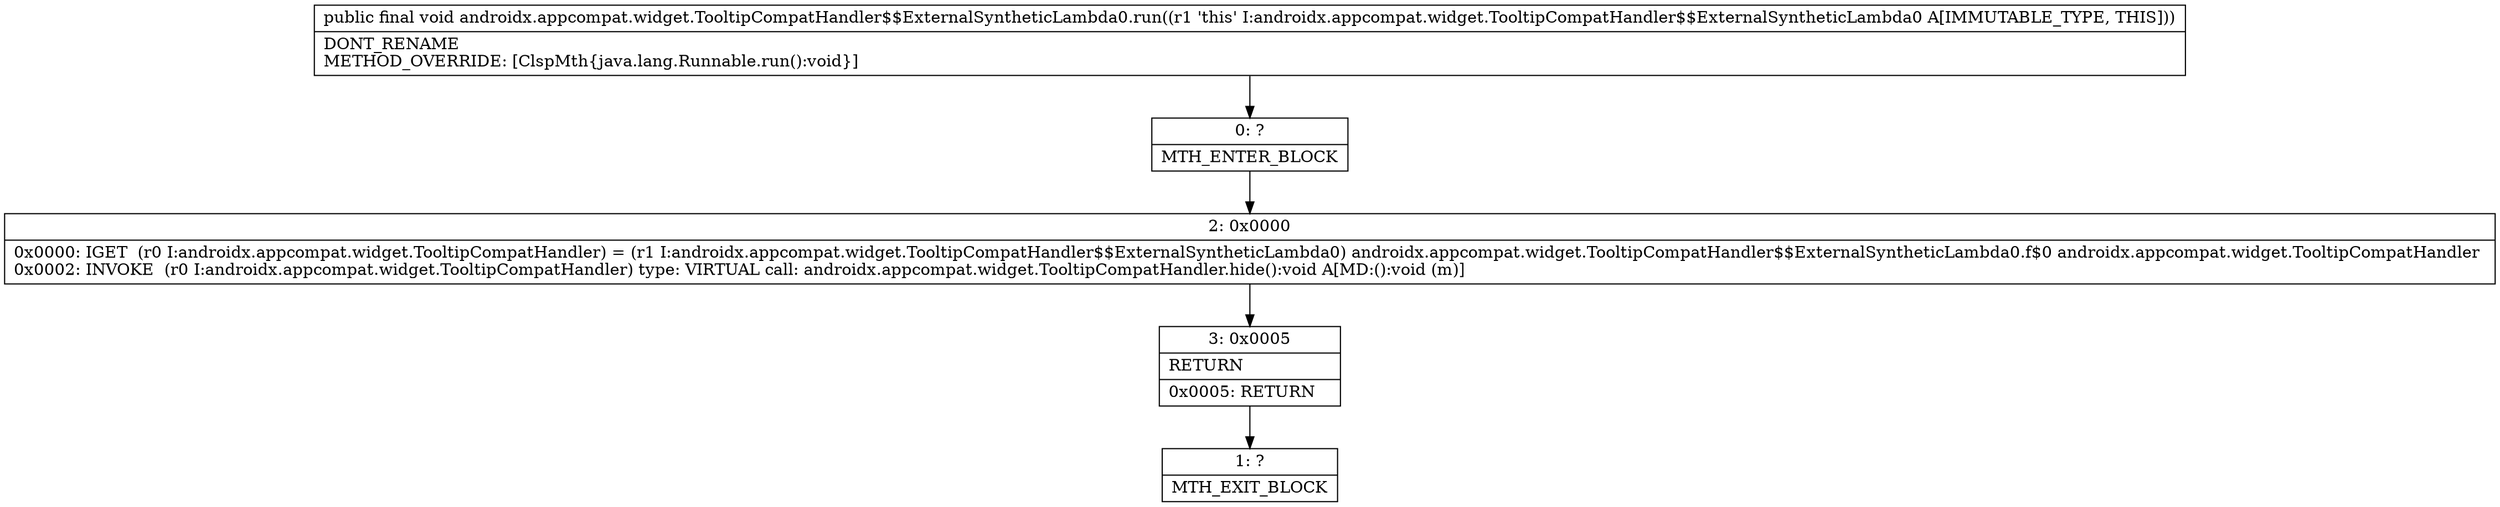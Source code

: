 digraph "CFG forandroidx.appcompat.widget.TooltipCompatHandler$$ExternalSyntheticLambda0.run()V" {
Node_0 [shape=record,label="{0\:\ ?|MTH_ENTER_BLOCK\l}"];
Node_2 [shape=record,label="{2\:\ 0x0000|0x0000: IGET  (r0 I:androidx.appcompat.widget.TooltipCompatHandler) = (r1 I:androidx.appcompat.widget.TooltipCompatHandler$$ExternalSyntheticLambda0) androidx.appcompat.widget.TooltipCompatHandler$$ExternalSyntheticLambda0.f$0 androidx.appcompat.widget.TooltipCompatHandler \l0x0002: INVOKE  (r0 I:androidx.appcompat.widget.TooltipCompatHandler) type: VIRTUAL call: androidx.appcompat.widget.TooltipCompatHandler.hide():void A[MD:():void (m)]\l}"];
Node_3 [shape=record,label="{3\:\ 0x0005|RETURN\l|0x0005: RETURN   \l}"];
Node_1 [shape=record,label="{1\:\ ?|MTH_EXIT_BLOCK\l}"];
MethodNode[shape=record,label="{public final void androidx.appcompat.widget.TooltipCompatHandler$$ExternalSyntheticLambda0.run((r1 'this' I:androidx.appcompat.widget.TooltipCompatHandler$$ExternalSyntheticLambda0 A[IMMUTABLE_TYPE, THIS]))  | DONT_RENAME\lMETHOD_OVERRIDE: [ClspMth\{java.lang.Runnable.run():void\}]\l}"];
MethodNode -> Node_0;Node_0 -> Node_2;
Node_2 -> Node_3;
Node_3 -> Node_1;
}

